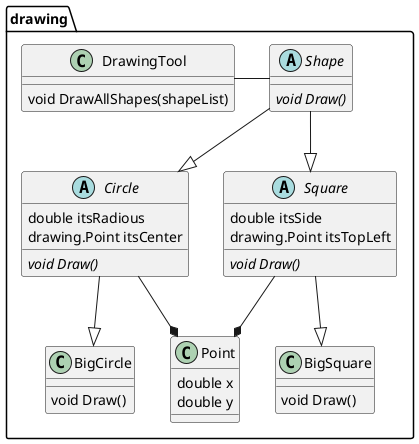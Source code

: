 @startuml

package drawing {}
abstract class drawing.Shape {
  {abstract} void Draw()
}

abstract class drawing.Circle {
  double itsRadious
  drawing.Point itsCenter
  {abstract} void Draw()
}
abstract class drawing.Square {
  double itsSide
	drawing.Point itsTopLeft
  {abstract} void Draw()
}

class drawing.Point {
  double x
  double y
}
class drawing.BigCircle {
  void Draw()
}
class drawing.BigSquare {
  void Draw()
}
class drawing.DrawingTool {
  void DrawAllShapes(shapeList)
}

drawing.DrawingTool -r- drawing.Shape
drawing.Shape --|> drawing.Circle
drawing.Shape --|> drawing.Square
drawing.Circle --* drawing.Point
drawing.Square --* drawing.Point
drawing.Circle --|> drawing.BigCircle
drawing.Square --|> drawing.BigSquare


@enduml